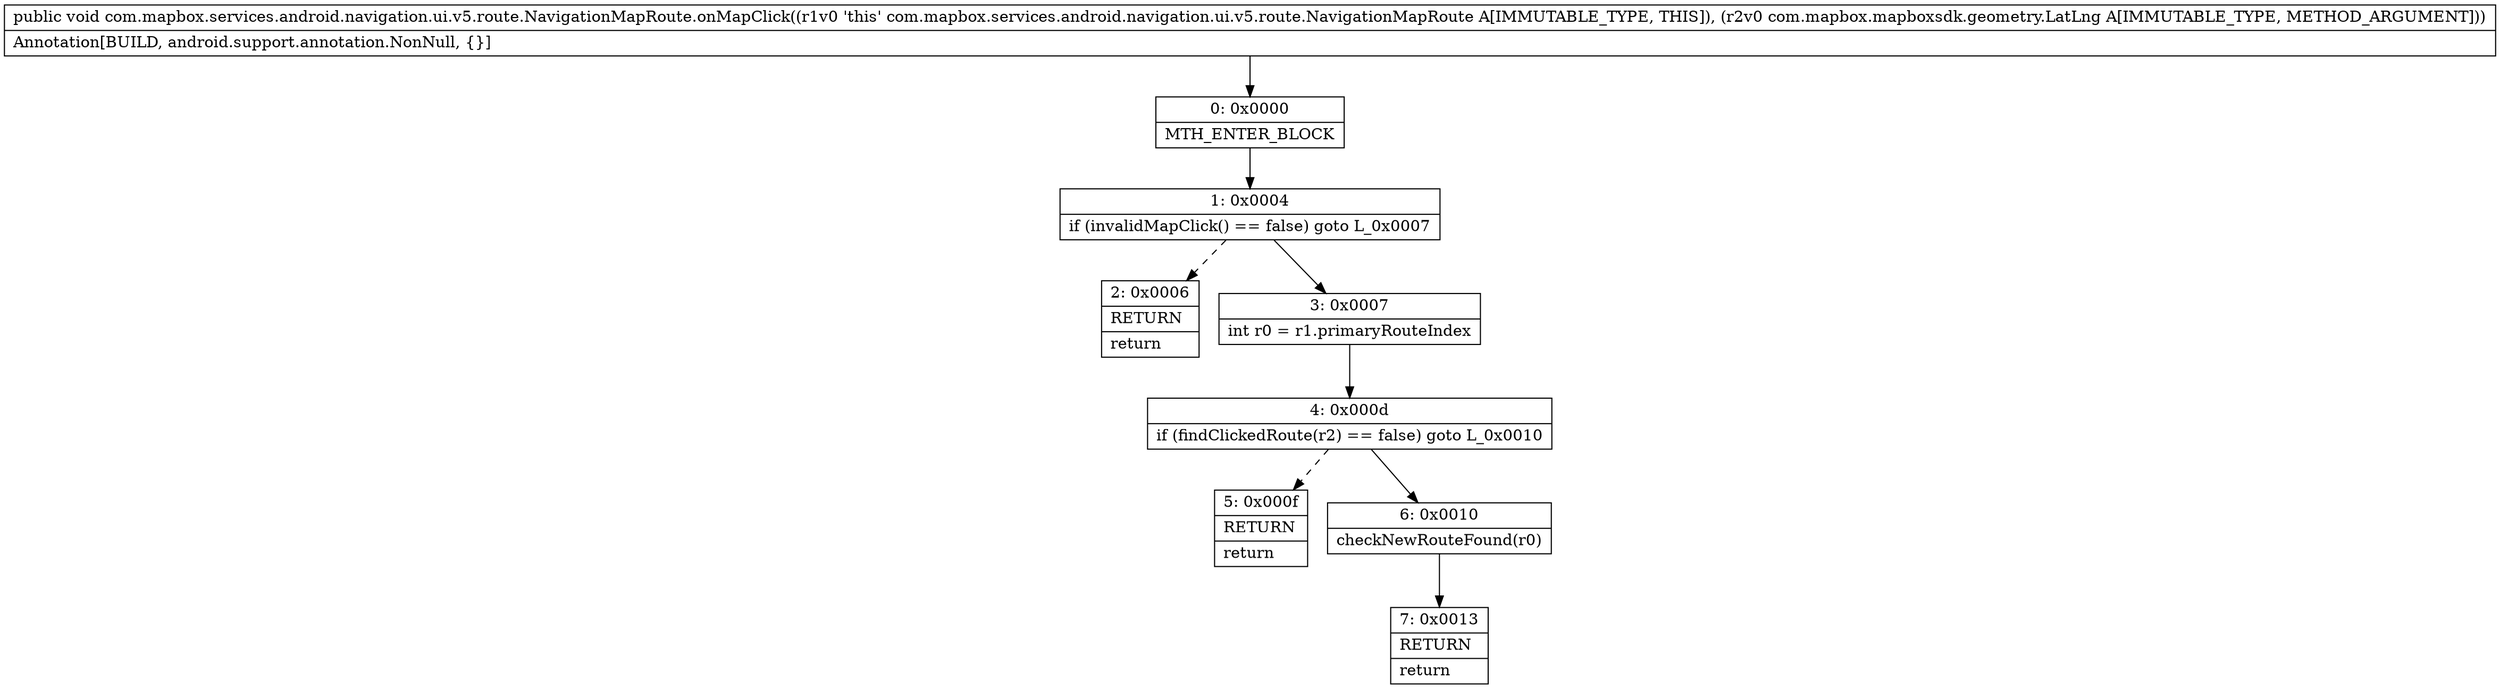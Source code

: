 digraph "CFG forcom.mapbox.services.android.navigation.ui.v5.route.NavigationMapRoute.onMapClick(Lcom\/mapbox\/mapboxsdk\/geometry\/LatLng;)V" {
Node_0 [shape=record,label="{0\:\ 0x0000|MTH_ENTER_BLOCK\l}"];
Node_1 [shape=record,label="{1\:\ 0x0004|if (invalidMapClick() == false) goto L_0x0007\l}"];
Node_2 [shape=record,label="{2\:\ 0x0006|RETURN\l|return\l}"];
Node_3 [shape=record,label="{3\:\ 0x0007|int r0 = r1.primaryRouteIndex\l}"];
Node_4 [shape=record,label="{4\:\ 0x000d|if (findClickedRoute(r2) == false) goto L_0x0010\l}"];
Node_5 [shape=record,label="{5\:\ 0x000f|RETURN\l|return\l}"];
Node_6 [shape=record,label="{6\:\ 0x0010|checkNewRouteFound(r0)\l}"];
Node_7 [shape=record,label="{7\:\ 0x0013|RETURN\l|return\l}"];
MethodNode[shape=record,label="{public void com.mapbox.services.android.navigation.ui.v5.route.NavigationMapRoute.onMapClick((r1v0 'this' com.mapbox.services.android.navigation.ui.v5.route.NavigationMapRoute A[IMMUTABLE_TYPE, THIS]), (r2v0 com.mapbox.mapboxsdk.geometry.LatLng A[IMMUTABLE_TYPE, METHOD_ARGUMENT]))  | Annotation[BUILD, android.support.annotation.NonNull, \{\}]\l}"];
MethodNode -> Node_0;
Node_0 -> Node_1;
Node_1 -> Node_2[style=dashed];
Node_1 -> Node_3;
Node_3 -> Node_4;
Node_4 -> Node_5[style=dashed];
Node_4 -> Node_6;
Node_6 -> Node_7;
}

